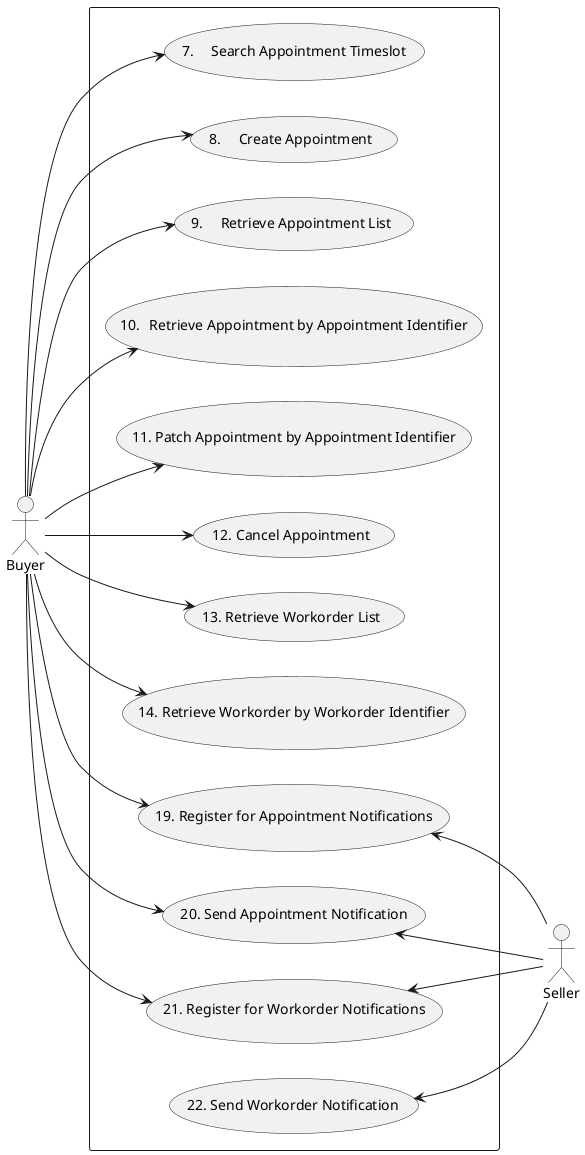 @startuml

left to right direction
actor Buyer
actor Seller 

skinparam usecase {

}

rectangle {
(7.	Search Appointment Timeslot)
(8.	Create Appointment)
(9.	Retrieve Appointment List)
(10.	Retrieve Appointment by Appointment Identifier)
(11. Patch Appointment by Appointment Identifier)
(12. Cancel Appointment)
(13. Retrieve Workorder List)
(14. Retrieve Workorder by Workorder Identifier)
(19. Register for Appointment Notifications)
(20. Send Appointment Notification)
(21. Register for Workorder Notifications)
(22. Send Workorder Notification)



Buyer --> (7.	Search Appointment Timeslot)
Buyer --> (8.	Create Appointment)
Buyer --> (9.	Retrieve Appointment List)
Buyer --> (10.	Retrieve Appointment by Appointment Identifier)
Buyer --> (11. Patch Appointment by Appointment Identifier)
Buyer --> (12. Cancel Appointment)
Buyer --> (13. Retrieve Workorder List)
Buyer --> (14. Retrieve Workorder by Workorder Identifier)
Buyer --> (19. Register for Appointment Notifications)
Buyer --> (20. Send Appointment Notification)
Buyer --> (21. Register for Workorder Notifications)
(19. Register for Appointment Notifications) <--Seller 
(20. Send Appointment Notification)<--Seller
(21. Register for Workorder Notifications)<--Seller
(22. Send Workorder Notification)<--Seller

@enduml
